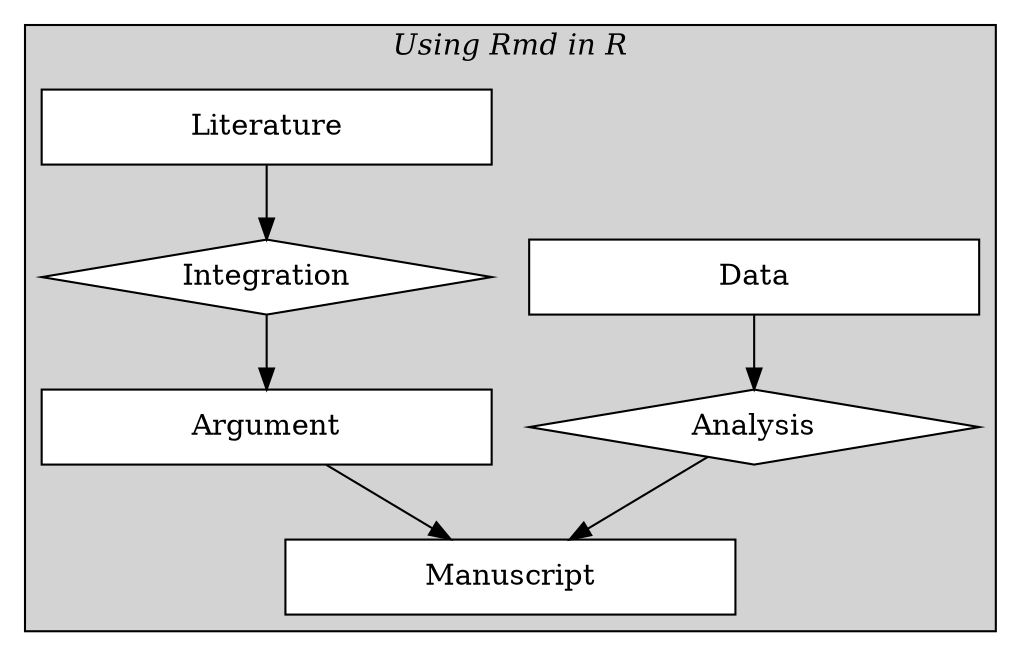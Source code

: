 digraph mark{
  subgraph cluster0{
    graph[fillcolor=LightGrey, style=filled, label=<<I>Using Rmd in R</I>>]
    node[width=3, shape="box", style=filled, fillcolor=white]
    
    node[x=2]
    Data
    
    Literature -> Integration
    Integration -> Argument
    Data -> Analysis
    Analysis -> Manuscript
    Argument -> Manuscript
    
    Integration[shape=diamond]
    Analysis[shape=diamond]

  }}